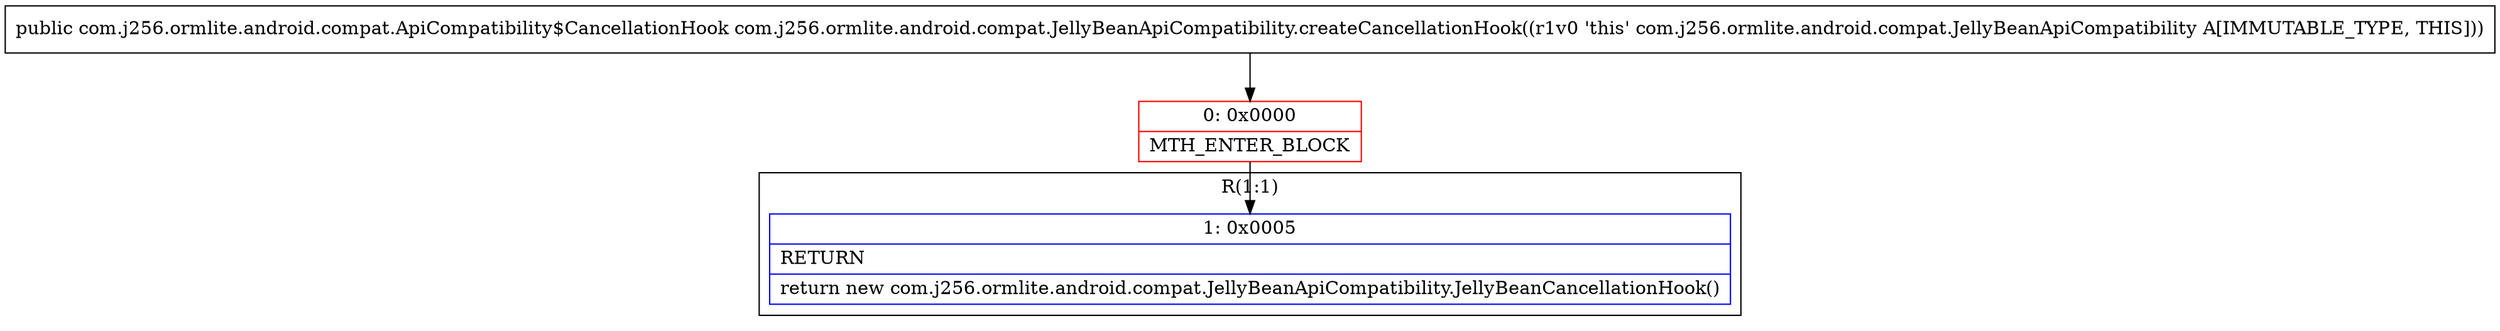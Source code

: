 digraph "CFG forcom.j256.ormlite.android.compat.JellyBeanApiCompatibility.createCancellationHook()Lcom\/j256\/ormlite\/android\/compat\/ApiCompatibility$CancellationHook;" {
subgraph cluster_Region_328705956 {
label = "R(1:1)";
node [shape=record,color=blue];
Node_1 [shape=record,label="{1\:\ 0x0005|RETURN\l|return new com.j256.ormlite.android.compat.JellyBeanApiCompatibility.JellyBeanCancellationHook()\l}"];
}
Node_0 [shape=record,color=red,label="{0\:\ 0x0000|MTH_ENTER_BLOCK\l}"];
MethodNode[shape=record,label="{public com.j256.ormlite.android.compat.ApiCompatibility$CancellationHook com.j256.ormlite.android.compat.JellyBeanApiCompatibility.createCancellationHook((r1v0 'this' com.j256.ormlite.android.compat.JellyBeanApiCompatibility A[IMMUTABLE_TYPE, THIS])) }"];
MethodNode -> Node_0;
Node_0 -> Node_1;
}

